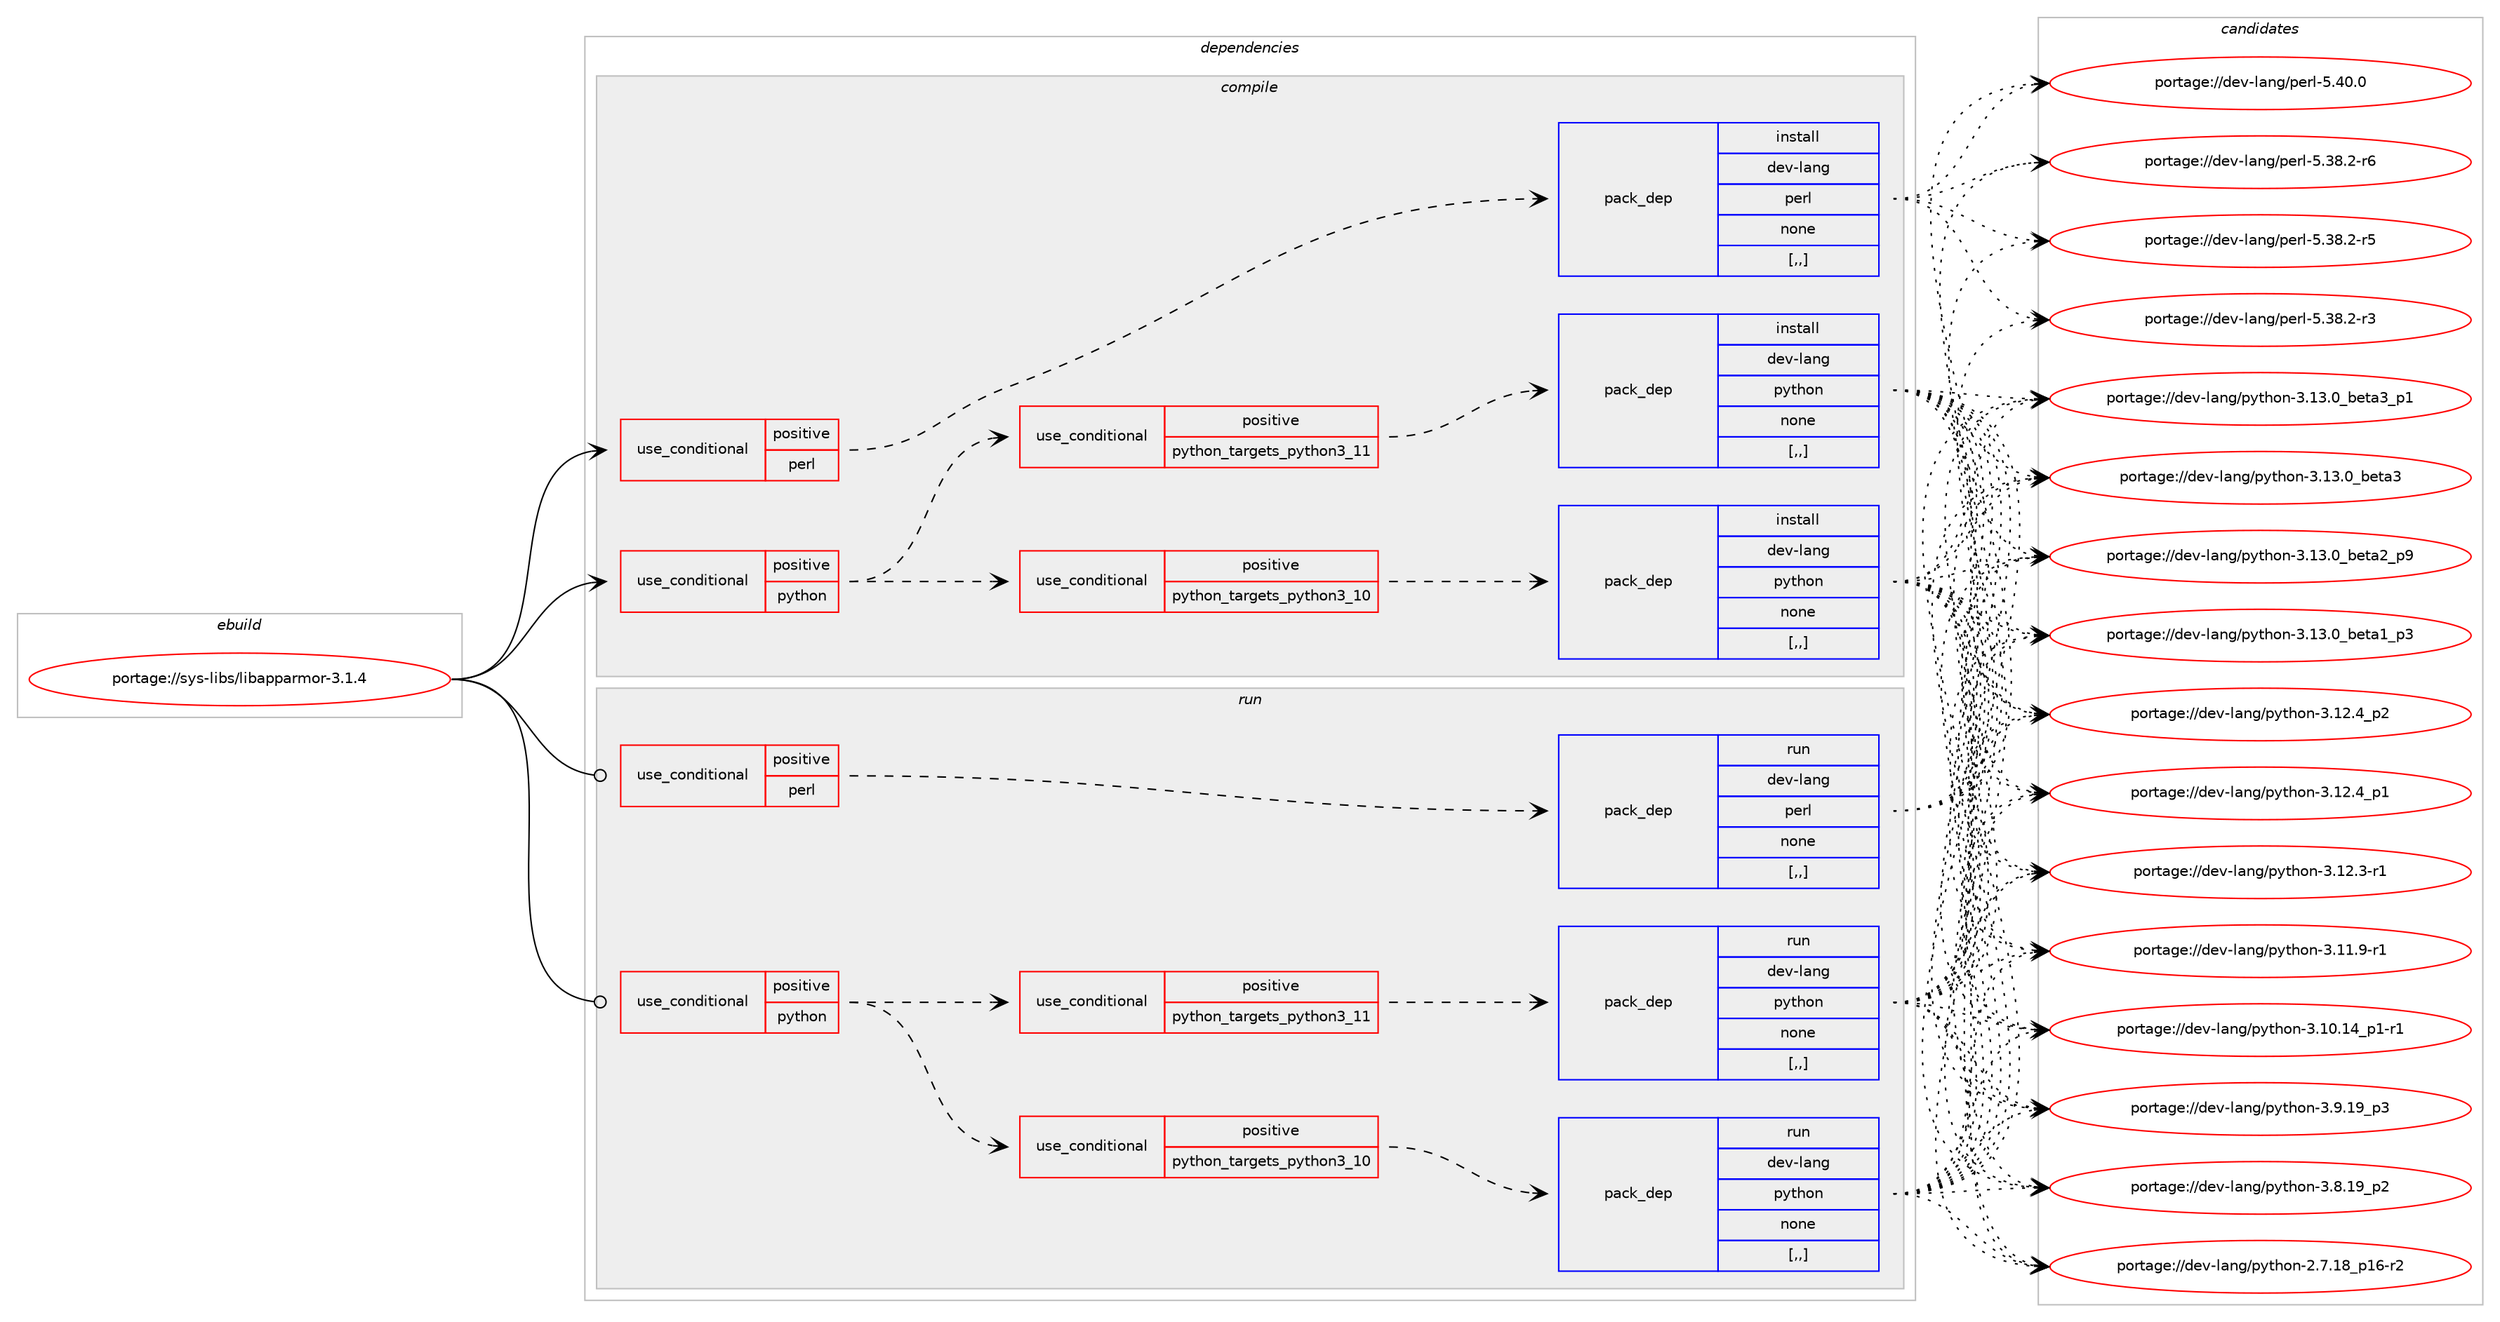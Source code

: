 digraph prolog {

# *************
# Graph options
# *************

newrank=true;
concentrate=true;
compound=true;
graph [rankdir=LR,fontname=Helvetica,fontsize=10,ranksep=1.5];#, ranksep=2.5, nodesep=0.2];
edge  [arrowhead=vee];
node  [fontname=Helvetica,fontsize=10];

# **********
# The ebuild
# **********

subgraph cluster_leftcol {
color=gray;
label=<<i>ebuild</i>>;
id [label="portage://sys-libs/libapparmor-3.1.4", color=red, width=4, href="../sys-libs/libapparmor-3.1.4.svg"];
}

# ****************
# The dependencies
# ****************

subgraph cluster_midcol {
color=gray;
label=<<i>dependencies</i>>;
subgraph cluster_compile {
fillcolor="#eeeeee";
style=filled;
label=<<i>compile</i>>;
subgraph cond116664 {
dependency438030 [label=<<TABLE BORDER="0" CELLBORDER="1" CELLSPACING="0" CELLPADDING="4"><TR><TD ROWSPAN="3" CELLPADDING="10">use_conditional</TD></TR><TR><TD>positive</TD></TR><TR><TD>perl</TD></TR></TABLE>>, shape=none, color=red];
subgraph pack318361 {
dependency438031 [label=<<TABLE BORDER="0" CELLBORDER="1" CELLSPACING="0" CELLPADDING="4" WIDTH="220"><TR><TD ROWSPAN="6" CELLPADDING="30">pack_dep</TD></TR><TR><TD WIDTH="110">install</TD></TR><TR><TD>dev-lang</TD></TR><TR><TD>perl</TD></TR><TR><TD>none</TD></TR><TR><TD>[,,]</TD></TR></TABLE>>, shape=none, color=blue];
}
dependency438030:e -> dependency438031:w [weight=20,style="dashed",arrowhead="vee"];
}
id:e -> dependency438030:w [weight=20,style="solid",arrowhead="vee"];
subgraph cond116665 {
dependency438032 [label=<<TABLE BORDER="0" CELLBORDER="1" CELLSPACING="0" CELLPADDING="4"><TR><TD ROWSPAN="3" CELLPADDING="10">use_conditional</TD></TR><TR><TD>positive</TD></TR><TR><TD>python</TD></TR></TABLE>>, shape=none, color=red];
subgraph cond116666 {
dependency438033 [label=<<TABLE BORDER="0" CELLBORDER="1" CELLSPACING="0" CELLPADDING="4"><TR><TD ROWSPAN="3" CELLPADDING="10">use_conditional</TD></TR><TR><TD>positive</TD></TR><TR><TD>python_targets_python3_10</TD></TR></TABLE>>, shape=none, color=red];
subgraph pack318362 {
dependency438034 [label=<<TABLE BORDER="0" CELLBORDER="1" CELLSPACING="0" CELLPADDING="4" WIDTH="220"><TR><TD ROWSPAN="6" CELLPADDING="30">pack_dep</TD></TR><TR><TD WIDTH="110">install</TD></TR><TR><TD>dev-lang</TD></TR><TR><TD>python</TD></TR><TR><TD>none</TD></TR><TR><TD>[,,]</TD></TR></TABLE>>, shape=none, color=blue];
}
dependency438033:e -> dependency438034:w [weight=20,style="dashed",arrowhead="vee"];
}
dependency438032:e -> dependency438033:w [weight=20,style="dashed",arrowhead="vee"];
subgraph cond116667 {
dependency438035 [label=<<TABLE BORDER="0" CELLBORDER="1" CELLSPACING="0" CELLPADDING="4"><TR><TD ROWSPAN="3" CELLPADDING="10">use_conditional</TD></TR><TR><TD>positive</TD></TR><TR><TD>python_targets_python3_11</TD></TR></TABLE>>, shape=none, color=red];
subgraph pack318363 {
dependency438036 [label=<<TABLE BORDER="0" CELLBORDER="1" CELLSPACING="0" CELLPADDING="4" WIDTH="220"><TR><TD ROWSPAN="6" CELLPADDING="30">pack_dep</TD></TR><TR><TD WIDTH="110">install</TD></TR><TR><TD>dev-lang</TD></TR><TR><TD>python</TD></TR><TR><TD>none</TD></TR><TR><TD>[,,]</TD></TR></TABLE>>, shape=none, color=blue];
}
dependency438035:e -> dependency438036:w [weight=20,style="dashed",arrowhead="vee"];
}
dependency438032:e -> dependency438035:w [weight=20,style="dashed",arrowhead="vee"];
}
id:e -> dependency438032:w [weight=20,style="solid",arrowhead="vee"];
}
subgraph cluster_compileandrun {
fillcolor="#eeeeee";
style=filled;
label=<<i>compile and run</i>>;
}
subgraph cluster_run {
fillcolor="#eeeeee";
style=filled;
label=<<i>run</i>>;
subgraph cond116668 {
dependency438037 [label=<<TABLE BORDER="0" CELLBORDER="1" CELLSPACING="0" CELLPADDING="4"><TR><TD ROWSPAN="3" CELLPADDING="10">use_conditional</TD></TR><TR><TD>positive</TD></TR><TR><TD>perl</TD></TR></TABLE>>, shape=none, color=red];
subgraph pack318364 {
dependency438038 [label=<<TABLE BORDER="0" CELLBORDER="1" CELLSPACING="0" CELLPADDING="4" WIDTH="220"><TR><TD ROWSPAN="6" CELLPADDING="30">pack_dep</TD></TR><TR><TD WIDTH="110">run</TD></TR><TR><TD>dev-lang</TD></TR><TR><TD>perl</TD></TR><TR><TD>none</TD></TR><TR><TD>[,,]</TD></TR></TABLE>>, shape=none, color=blue];
}
dependency438037:e -> dependency438038:w [weight=20,style="dashed",arrowhead="vee"];
}
id:e -> dependency438037:w [weight=20,style="solid",arrowhead="odot"];
subgraph cond116669 {
dependency438039 [label=<<TABLE BORDER="0" CELLBORDER="1" CELLSPACING="0" CELLPADDING="4"><TR><TD ROWSPAN="3" CELLPADDING="10">use_conditional</TD></TR><TR><TD>positive</TD></TR><TR><TD>python</TD></TR></TABLE>>, shape=none, color=red];
subgraph cond116670 {
dependency438040 [label=<<TABLE BORDER="0" CELLBORDER="1" CELLSPACING="0" CELLPADDING="4"><TR><TD ROWSPAN="3" CELLPADDING="10">use_conditional</TD></TR><TR><TD>positive</TD></TR><TR><TD>python_targets_python3_10</TD></TR></TABLE>>, shape=none, color=red];
subgraph pack318365 {
dependency438041 [label=<<TABLE BORDER="0" CELLBORDER="1" CELLSPACING="0" CELLPADDING="4" WIDTH="220"><TR><TD ROWSPAN="6" CELLPADDING="30">pack_dep</TD></TR><TR><TD WIDTH="110">run</TD></TR><TR><TD>dev-lang</TD></TR><TR><TD>python</TD></TR><TR><TD>none</TD></TR><TR><TD>[,,]</TD></TR></TABLE>>, shape=none, color=blue];
}
dependency438040:e -> dependency438041:w [weight=20,style="dashed",arrowhead="vee"];
}
dependency438039:e -> dependency438040:w [weight=20,style="dashed",arrowhead="vee"];
subgraph cond116671 {
dependency438042 [label=<<TABLE BORDER="0" CELLBORDER="1" CELLSPACING="0" CELLPADDING="4"><TR><TD ROWSPAN="3" CELLPADDING="10">use_conditional</TD></TR><TR><TD>positive</TD></TR><TR><TD>python_targets_python3_11</TD></TR></TABLE>>, shape=none, color=red];
subgraph pack318366 {
dependency438043 [label=<<TABLE BORDER="0" CELLBORDER="1" CELLSPACING="0" CELLPADDING="4" WIDTH="220"><TR><TD ROWSPAN="6" CELLPADDING="30">pack_dep</TD></TR><TR><TD WIDTH="110">run</TD></TR><TR><TD>dev-lang</TD></TR><TR><TD>python</TD></TR><TR><TD>none</TD></TR><TR><TD>[,,]</TD></TR></TABLE>>, shape=none, color=blue];
}
dependency438042:e -> dependency438043:w [weight=20,style="dashed",arrowhead="vee"];
}
dependency438039:e -> dependency438042:w [weight=20,style="dashed",arrowhead="vee"];
}
id:e -> dependency438039:w [weight=20,style="solid",arrowhead="odot"];
}
}

# **************
# The candidates
# **************

subgraph cluster_choices {
rank=same;
color=gray;
label=<<i>candidates</i>>;

subgraph choice318361 {
color=black;
nodesep=1;
choice10010111845108971101034711210111410845534652484648 [label="portage://dev-lang/perl-5.40.0", color=red, width=4,href="../dev-lang/perl-5.40.0.svg"];
choice100101118451089711010347112101114108455346515646504511454 [label="portage://dev-lang/perl-5.38.2-r6", color=red, width=4,href="../dev-lang/perl-5.38.2-r6.svg"];
choice100101118451089711010347112101114108455346515646504511453 [label="portage://dev-lang/perl-5.38.2-r5", color=red, width=4,href="../dev-lang/perl-5.38.2-r5.svg"];
choice100101118451089711010347112101114108455346515646504511451 [label="portage://dev-lang/perl-5.38.2-r3", color=red, width=4,href="../dev-lang/perl-5.38.2-r3.svg"];
dependency438031:e -> choice10010111845108971101034711210111410845534652484648:w [style=dotted,weight="100"];
dependency438031:e -> choice100101118451089711010347112101114108455346515646504511454:w [style=dotted,weight="100"];
dependency438031:e -> choice100101118451089711010347112101114108455346515646504511453:w [style=dotted,weight="100"];
dependency438031:e -> choice100101118451089711010347112101114108455346515646504511451:w [style=dotted,weight="100"];
}
subgraph choice318362 {
color=black;
nodesep=1;
choice10010111845108971101034711212111610411111045514649514648959810111697519511249 [label="portage://dev-lang/python-3.13.0_beta3_p1", color=red, width=4,href="../dev-lang/python-3.13.0_beta3_p1.svg"];
choice1001011184510897110103471121211161041111104551464951464895981011169751 [label="portage://dev-lang/python-3.13.0_beta3", color=red, width=4,href="../dev-lang/python-3.13.0_beta3.svg"];
choice10010111845108971101034711212111610411111045514649514648959810111697509511257 [label="portage://dev-lang/python-3.13.0_beta2_p9", color=red, width=4,href="../dev-lang/python-3.13.0_beta2_p9.svg"];
choice10010111845108971101034711212111610411111045514649514648959810111697499511251 [label="portage://dev-lang/python-3.13.0_beta1_p3", color=red, width=4,href="../dev-lang/python-3.13.0_beta1_p3.svg"];
choice100101118451089711010347112121116104111110455146495046529511250 [label="portage://dev-lang/python-3.12.4_p2", color=red, width=4,href="../dev-lang/python-3.12.4_p2.svg"];
choice100101118451089711010347112121116104111110455146495046529511249 [label="portage://dev-lang/python-3.12.4_p1", color=red, width=4,href="../dev-lang/python-3.12.4_p1.svg"];
choice100101118451089711010347112121116104111110455146495046514511449 [label="portage://dev-lang/python-3.12.3-r1", color=red, width=4,href="../dev-lang/python-3.12.3-r1.svg"];
choice100101118451089711010347112121116104111110455146494946574511449 [label="portage://dev-lang/python-3.11.9-r1", color=red, width=4,href="../dev-lang/python-3.11.9-r1.svg"];
choice100101118451089711010347112121116104111110455146494846495295112494511449 [label="portage://dev-lang/python-3.10.14_p1-r1", color=red, width=4,href="../dev-lang/python-3.10.14_p1-r1.svg"];
choice100101118451089711010347112121116104111110455146574649579511251 [label="portage://dev-lang/python-3.9.19_p3", color=red, width=4,href="../dev-lang/python-3.9.19_p3.svg"];
choice100101118451089711010347112121116104111110455146564649579511250 [label="portage://dev-lang/python-3.8.19_p2", color=red, width=4,href="../dev-lang/python-3.8.19_p2.svg"];
choice100101118451089711010347112121116104111110455046554649569511249544511450 [label="portage://dev-lang/python-2.7.18_p16-r2", color=red, width=4,href="../dev-lang/python-2.7.18_p16-r2.svg"];
dependency438034:e -> choice10010111845108971101034711212111610411111045514649514648959810111697519511249:w [style=dotted,weight="100"];
dependency438034:e -> choice1001011184510897110103471121211161041111104551464951464895981011169751:w [style=dotted,weight="100"];
dependency438034:e -> choice10010111845108971101034711212111610411111045514649514648959810111697509511257:w [style=dotted,weight="100"];
dependency438034:e -> choice10010111845108971101034711212111610411111045514649514648959810111697499511251:w [style=dotted,weight="100"];
dependency438034:e -> choice100101118451089711010347112121116104111110455146495046529511250:w [style=dotted,weight="100"];
dependency438034:e -> choice100101118451089711010347112121116104111110455146495046529511249:w [style=dotted,weight="100"];
dependency438034:e -> choice100101118451089711010347112121116104111110455146495046514511449:w [style=dotted,weight="100"];
dependency438034:e -> choice100101118451089711010347112121116104111110455146494946574511449:w [style=dotted,weight="100"];
dependency438034:e -> choice100101118451089711010347112121116104111110455146494846495295112494511449:w [style=dotted,weight="100"];
dependency438034:e -> choice100101118451089711010347112121116104111110455146574649579511251:w [style=dotted,weight="100"];
dependency438034:e -> choice100101118451089711010347112121116104111110455146564649579511250:w [style=dotted,weight="100"];
dependency438034:e -> choice100101118451089711010347112121116104111110455046554649569511249544511450:w [style=dotted,weight="100"];
}
subgraph choice318363 {
color=black;
nodesep=1;
choice10010111845108971101034711212111610411111045514649514648959810111697519511249 [label="portage://dev-lang/python-3.13.0_beta3_p1", color=red, width=4,href="../dev-lang/python-3.13.0_beta3_p1.svg"];
choice1001011184510897110103471121211161041111104551464951464895981011169751 [label="portage://dev-lang/python-3.13.0_beta3", color=red, width=4,href="../dev-lang/python-3.13.0_beta3.svg"];
choice10010111845108971101034711212111610411111045514649514648959810111697509511257 [label="portage://dev-lang/python-3.13.0_beta2_p9", color=red, width=4,href="../dev-lang/python-3.13.0_beta2_p9.svg"];
choice10010111845108971101034711212111610411111045514649514648959810111697499511251 [label="portage://dev-lang/python-3.13.0_beta1_p3", color=red, width=4,href="../dev-lang/python-3.13.0_beta1_p3.svg"];
choice100101118451089711010347112121116104111110455146495046529511250 [label="portage://dev-lang/python-3.12.4_p2", color=red, width=4,href="../dev-lang/python-3.12.4_p2.svg"];
choice100101118451089711010347112121116104111110455146495046529511249 [label="portage://dev-lang/python-3.12.4_p1", color=red, width=4,href="../dev-lang/python-3.12.4_p1.svg"];
choice100101118451089711010347112121116104111110455146495046514511449 [label="portage://dev-lang/python-3.12.3-r1", color=red, width=4,href="../dev-lang/python-3.12.3-r1.svg"];
choice100101118451089711010347112121116104111110455146494946574511449 [label="portage://dev-lang/python-3.11.9-r1", color=red, width=4,href="../dev-lang/python-3.11.9-r1.svg"];
choice100101118451089711010347112121116104111110455146494846495295112494511449 [label="portage://dev-lang/python-3.10.14_p1-r1", color=red, width=4,href="../dev-lang/python-3.10.14_p1-r1.svg"];
choice100101118451089711010347112121116104111110455146574649579511251 [label="portage://dev-lang/python-3.9.19_p3", color=red, width=4,href="../dev-lang/python-3.9.19_p3.svg"];
choice100101118451089711010347112121116104111110455146564649579511250 [label="portage://dev-lang/python-3.8.19_p2", color=red, width=4,href="../dev-lang/python-3.8.19_p2.svg"];
choice100101118451089711010347112121116104111110455046554649569511249544511450 [label="portage://dev-lang/python-2.7.18_p16-r2", color=red, width=4,href="../dev-lang/python-2.7.18_p16-r2.svg"];
dependency438036:e -> choice10010111845108971101034711212111610411111045514649514648959810111697519511249:w [style=dotted,weight="100"];
dependency438036:e -> choice1001011184510897110103471121211161041111104551464951464895981011169751:w [style=dotted,weight="100"];
dependency438036:e -> choice10010111845108971101034711212111610411111045514649514648959810111697509511257:w [style=dotted,weight="100"];
dependency438036:e -> choice10010111845108971101034711212111610411111045514649514648959810111697499511251:w [style=dotted,weight="100"];
dependency438036:e -> choice100101118451089711010347112121116104111110455146495046529511250:w [style=dotted,weight="100"];
dependency438036:e -> choice100101118451089711010347112121116104111110455146495046529511249:w [style=dotted,weight="100"];
dependency438036:e -> choice100101118451089711010347112121116104111110455146495046514511449:w [style=dotted,weight="100"];
dependency438036:e -> choice100101118451089711010347112121116104111110455146494946574511449:w [style=dotted,weight="100"];
dependency438036:e -> choice100101118451089711010347112121116104111110455146494846495295112494511449:w [style=dotted,weight="100"];
dependency438036:e -> choice100101118451089711010347112121116104111110455146574649579511251:w [style=dotted,weight="100"];
dependency438036:e -> choice100101118451089711010347112121116104111110455146564649579511250:w [style=dotted,weight="100"];
dependency438036:e -> choice100101118451089711010347112121116104111110455046554649569511249544511450:w [style=dotted,weight="100"];
}
subgraph choice318364 {
color=black;
nodesep=1;
choice10010111845108971101034711210111410845534652484648 [label="portage://dev-lang/perl-5.40.0", color=red, width=4,href="../dev-lang/perl-5.40.0.svg"];
choice100101118451089711010347112101114108455346515646504511454 [label="portage://dev-lang/perl-5.38.2-r6", color=red, width=4,href="../dev-lang/perl-5.38.2-r6.svg"];
choice100101118451089711010347112101114108455346515646504511453 [label="portage://dev-lang/perl-5.38.2-r5", color=red, width=4,href="../dev-lang/perl-5.38.2-r5.svg"];
choice100101118451089711010347112101114108455346515646504511451 [label="portage://dev-lang/perl-5.38.2-r3", color=red, width=4,href="../dev-lang/perl-5.38.2-r3.svg"];
dependency438038:e -> choice10010111845108971101034711210111410845534652484648:w [style=dotted,weight="100"];
dependency438038:e -> choice100101118451089711010347112101114108455346515646504511454:w [style=dotted,weight="100"];
dependency438038:e -> choice100101118451089711010347112101114108455346515646504511453:w [style=dotted,weight="100"];
dependency438038:e -> choice100101118451089711010347112101114108455346515646504511451:w [style=dotted,weight="100"];
}
subgraph choice318365 {
color=black;
nodesep=1;
choice10010111845108971101034711212111610411111045514649514648959810111697519511249 [label="portage://dev-lang/python-3.13.0_beta3_p1", color=red, width=4,href="../dev-lang/python-3.13.0_beta3_p1.svg"];
choice1001011184510897110103471121211161041111104551464951464895981011169751 [label="portage://dev-lang/python-3.13.0_beta3", color=red, width=4,href="../dev-lang/python-3.13.0_beta3.svg"];
choice10010111845108971101034711212111610411111045514649514648959810111697509511257 [label="portage://dev-lang/python-3.13.0_beta2_p9", color=red, width=4,href="../dev-lang/python-3.13.0_beta2_p9.svg"];
choice10010111845108971101034711212111610411111045514649514648959810111697499511251 [label="portage://dev-lang/python-3.13.0_beta1_p3", color=red, width=4,href="../dev-lang/python-3.13.0_beta1_p3.svg"];
choice100101118451089711010347112121116104111110455146495046529511250 [label="portage://dev-lang/python-3.12.4_p2", color=red, width=4,href="../dev-lang/python-3.12.4_p2.svg"];
choice100101118451089711010347112121116104111110455146495046529511249 [label="portage://dev-lang/python-3.12.4_p1", color=red, width=4,href="../dev-lang/python-3.12.4_p1.svg"];
choice100101118451089711010347112121116104111110455146495046514511449 [label="portage://dev-lang/python-3.12.3-r1", color=red, width=4,href="../dev-lang/python-3.12.3-r1.svg"];
choice100101118451089711010347112121116104111110455146494946574511449 [label="portage://dev-lang/python-3.11.9-r1", color=red, width=4,href="../dev-lang/python-3.11.9-r1.svg"];
choice100101118451089711010347112121116104111110455146494846495295112494511449 [label="portage://dev-lang/python-3.10.14_p1-r1", color=red, width=4,href="../dev-lang/python-3.10.14_p1-r1.svg"];
choice100101118451089711010347112121116104111110455146574649579511251 [label="portage://dev-lang/python-3.9.19_p3", color=red, width=4,href="../dev-lang/python-3.9.19_p3.svg"];
choice100101118451089711010347112121116104111110455146564649579511250 [label="portage://dev-lang/python-3.8.19_p2", color=red, width=4,href="../dev-lang/python-3.8.19_p2.svg"];
choice100101118451089711010347112121116104111110455046554649569511249544511450 [label="portage://dev-lang/python-2.7.18_p16-r2", color=red, width=4,href="../dev-lang/python-2.7.18_p16-r2.svg"];
dependency438041:e -> choice10010111845108971101034711212111610411111045514649514648959810111697519511249:w [style=dotted,weight="100"];
dependency438041:e -> choice1001011184510897110103471121211161041111104551464951464895981011169751:w [style=dotted,weight="100"];
dependency438041:e -> choice10010111845108971101034711212111610411111045514649514648959810111697509511257:w [style=dotted,weight="100"];
dependency438041:e -> choice10010111845108971101034711212111610411111045514649514648959810111697499511251:w [style=dotted,weight="100"];
dependency438041:e -> choice100101118451089711010347112121116104111110455146495046529511250:w [style=dotted,weight="100"];
dependency438041:e -> choice100101118451089711010347112121116104111110455146495046529511249:w [style=dotted,weight="100"];
dependency438041:e -> choice100101118451089711010347112121116104111110455146495046514511449:w [style=dotted,weight="100"];
dependency438041:e -> choice100101118451089711010347112121116104111110455146494946574511449:w [style=dotted,weight="100"];
dependency438041:e -> choice100101118451089711010347112121116104111110455146494846495295112494511449:w [style=dotted,weight="100"];
dependency438041:e -> choice100101118451089711010347112121116104111110455146574649579511251:w [style=dotted,weight="100"];
dependency438041:e -> choice100101118451089711010347112121116104111110455146564649579511250:w [style=dotted,weight="100"];
dependency438041:e -> choice100101118451089711010347112121116104111110455046554649569511249544511450:w [style=dotted,weight="100"];
}
subgraph choice318366 {
color=black;
nodesep=1;
choice10010111845108971101034711212111610411111045514649514648959810111697519511249 [label="portage://dev-lang/python-3.13.0_beta3_p1", color=red, width=4,href="../dev-lang/python-3.13.0_beta3_p1.svg"];
choice1001011184510897110103471121211161041111104551464951464895981011169751 [label="portage://dev-lang/python-3.13.0_beta3", color=red, width=4,href="../dev-lang/python-3.13.0_beta3.svg"];
choice10010111845108971101034711212111610411111045514649514648959810111697509511257 [label="portage://dev-lang/python-3.13.0_beta2_p9", color=red, width=4,href="../dev-lang/python-3.13.0_beta2_p9.svg"];
choice10010111845108971101034711212111610411111045514649514648959810111697499511251 [label="portage://dev-lang/python-3.13.0_beta1_p3", color=red, width=4,href="../dev-lang/python-3.13.0_beta1_p3.svg"];
choice100101118451089711010347112121116104111110455146495046529511250 [label="portage://dev-lang/python-3.12.4_p2", color=red, width=4,href="../dev-lang/python-3.12.4_p2.svg"];
choice100101118451089711010347112121116104111110455146495046529511249 [label="portage://dev-lang/python-3.12.4_p1", color=red, width=4,href="../dev-lang/python-3.12.4_p1.svg"];
choice100101118451089711010347112121116104111110455146495046514511449 [label="portage://dev-lang/python-3.12.3-r1", color=red, width=4,href="../dev-lang/python-3.12.3-r1.svg"];
choice100101118451089711010347112121116104111110455146494946574511449 [label="portage://dev-lang/python-3.11.9-r1", color=red, width=4,href="../dev-lang/python-3.11.9-r1.svg"];
choice100101118451089711010347112121116104111110455146494846495295112494511449 [label="portage://dev-lang/python-3.10.14_p1-r1", color=red, width=4,href="../dev-lang/python-3.10.14_p1-r1.svg"];
choice100101118451089711010347112121116104111110455146574649579511251 [label="portage://dev-lang/python-3.9.19_p3", color=red, width=4,href="../dev-lang/python-3.9.19_p3.svg"];
choice100101118451089711010347112121116104111110455146564649579511250 [label="portage://dev-lang/python-3.8.19_p2", color=red, width=4,href="../dev-lang/python-3.8.19_p2.svg"];
choice100101118451089711010347112121116104111110455046554649569511249544511450 [label="portage://dev-lang/python-2.7.18_p16-r2", color=red, width=4,href="../dev-lang/python-2.7.18_p16-r2.svg"];
dependency438043:e -> choice10010111845108971101034711212111610411111045514649514648959810111697519511249:w [style=dotted,weight="100"];
dependency438043:e -> choice1001011184510897110103471121211161041111104551464951464895981011169751:w [style=dotted,weight="100"];
dependency438043:e -> choice10010111845108971101034711212111610411111045514649514648959810111697509511257:w [style=dotted,weight="100"];
dependency438043:e -> choice10010111845108971101034711212111610411111045514649514648959810111697499511251:w [style=dotted,weight="100"];
dependency438043:e -> choice100101118451089711010347112121116104111110455146495046529511250:w [style=dotted,weight="100"];
dependency438043:e -> choice100101118451089711010347112121116104111110455146495046529511249:w [style=dotted,weight="100"];
dependency438043:e -> choice100101118451089711010347112121116104111110455146495046514511449:w [style=dotted,weight="100"];
dependency438043:e -> choice100101118451089711010347112121116104111110455146494946574511449:w [style=dotted,weight="100"];
dependency438043:e -> choice100101118451089711010347112121116104111110455146494846495295112494511449:w [style=dotted,weight="100"];
dependency438043:e -> choice100101118451089711010347112121116104111110455146574649579511251:w [style=dotted,weight="100"];
dependency438043:e -> choice100101118451089711010347112121116104111110455146564649579511250:w [style=dotted,weight="100"];
dependency438043:e -> choice100101118451089711010347112121116104111110455046554649569511249544511450:w [style=dotted,weight="100"];
}
}

}
